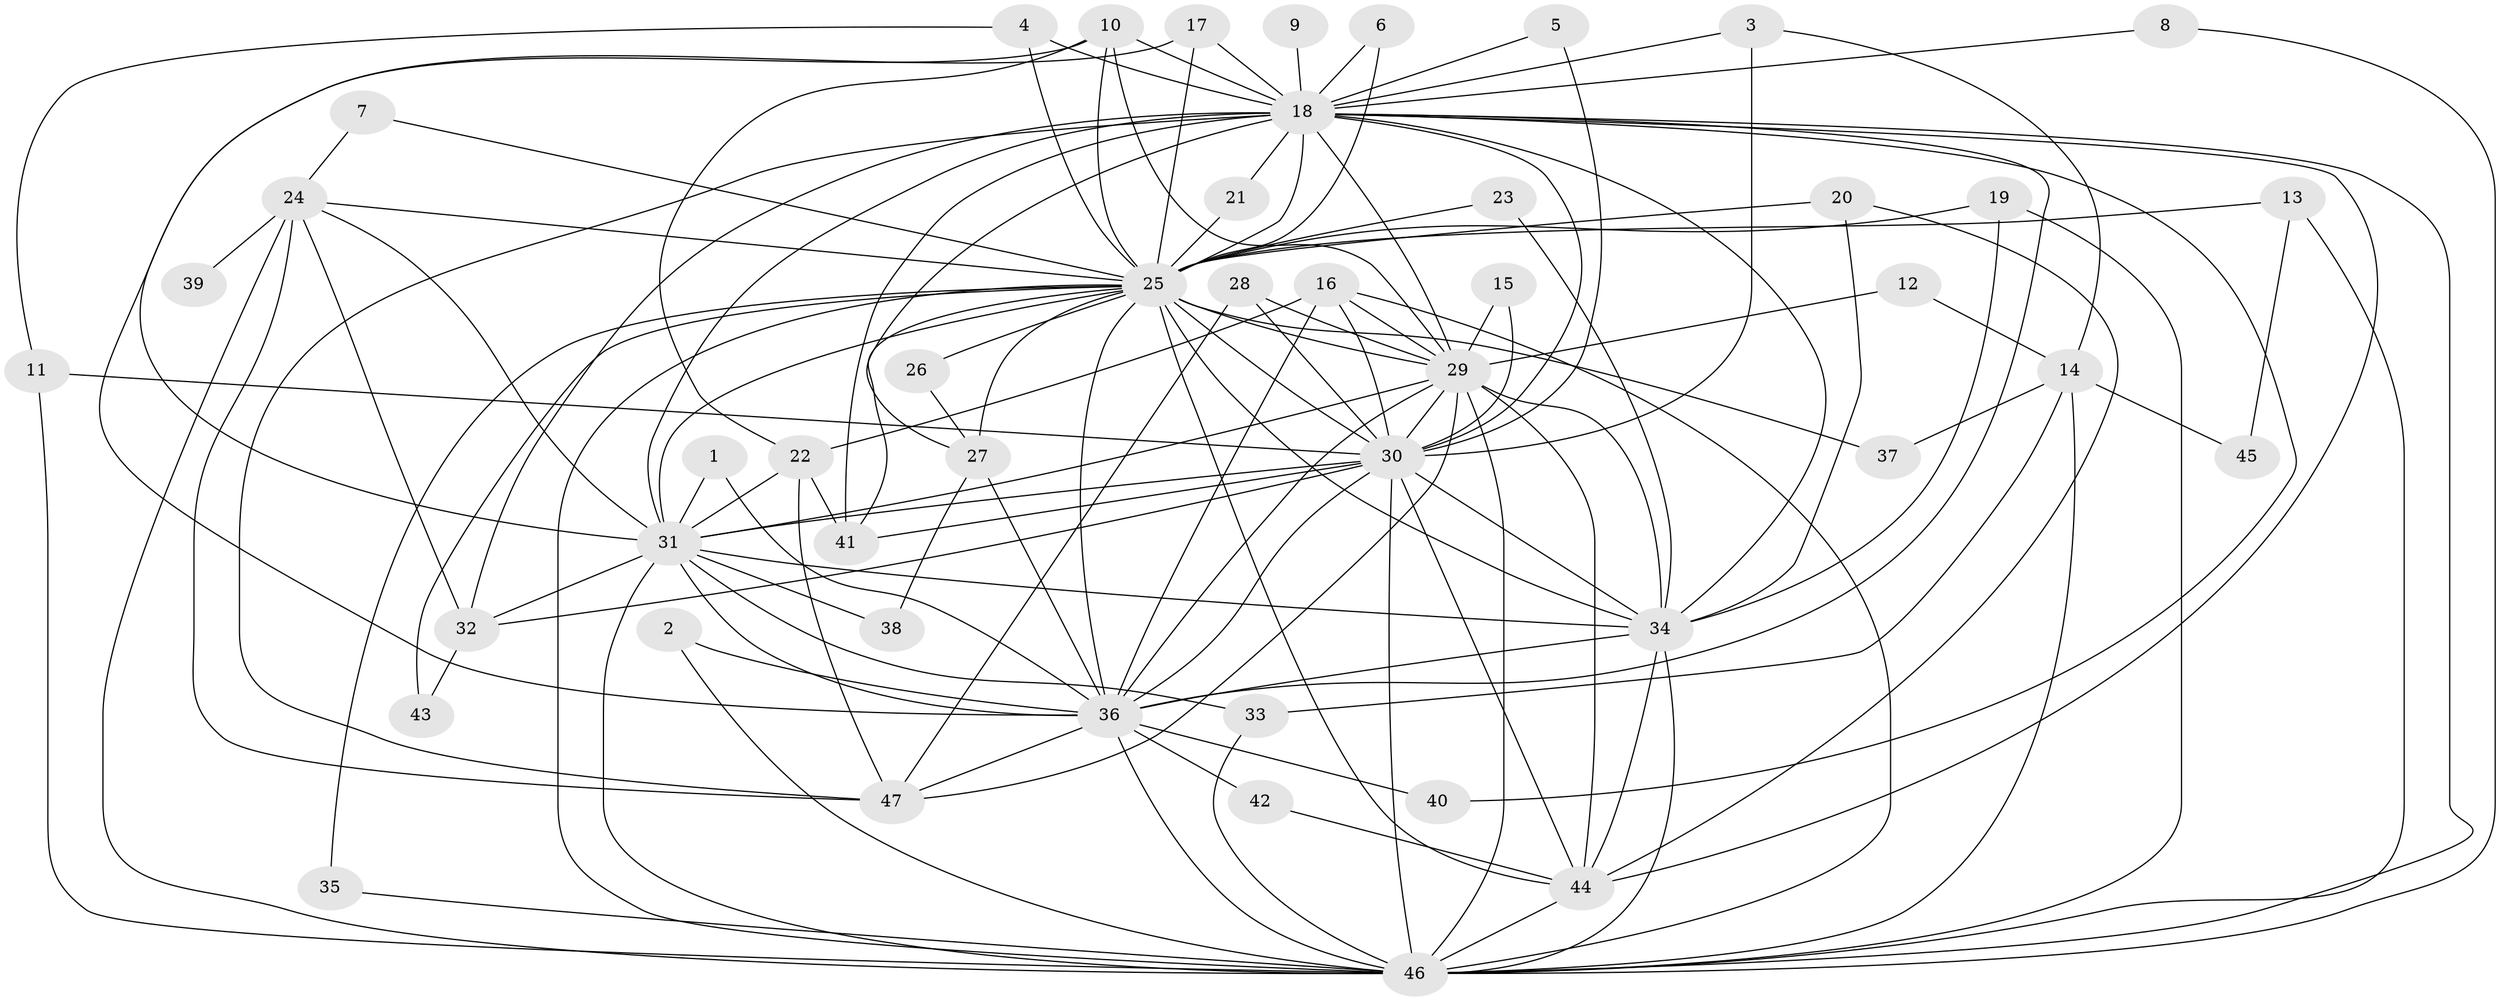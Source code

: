 // original degree distribution, {18: 0.03225806451612903, 20: 0.010752688172043012, 12: 0.010752688172043012, 27: 0.010752688172043012, 22: 0.010752688172043012, 15: 0.010752688172043012, 19: 0.010752688172043012, 17: 0.010752688172043012, 2: 0.5161290322580645, 7: 0.021505376344086023, 8: 0.021505376344086023, 3: 0.21505376344086022, 4: 0.06451612903225806, 6: 0.010752688172043012, 5: 0.043010752688172046}
// Generated by graph-tools (version 1.1) at 2025/49/03/09/25 03:49:44]
// undirected, 47 vertices, 128 edges
graph export_dot {
graph [start="1"]
  node [color=gray90,style=filled];
  1;
  2;
  3;
  4;
  5;
  6;
  7;
  8;
  9;
  10;
  11;
  12;
  13;
  14;
  15;
  16;
  17;
  18;
  19;
  20;
  21;
  22;
  23;
  24;
  25;
  26;
  27;
  28;
  29;
  30;
  31;
  32;
  33;
  34;
  35;
  36;
  37;
  38;
  39;
  40;
  41;
  42;
  43;
  44;
  45;
  46;
  47;
  1 -- 31 [weight=1.0];
  1 -- 36 [weight=1.0];
  2 -- 36 [weight=1.0];
  2 -- 46 [weight=1.0];
  3 -- 14 [weight=1.0];
  3 -- 18 [weight=1.0];
  3 -- 30 [weight=1.0];
  4 -- 11 [weight=1.0];
  4 -- 18 [weight=1.0];
  4 -- 25 [weight=1.0];
  5 -- 18 [weight=1.0];
  5 -- 30 [weight=1.0];
  6 -- 18 [weight=1.0];
  6 -- 25 [weight=1.0];
  7 -- 24 [weight=1.0];
  7 -- 25 [weight=1.0];
  8 -- 18 [weight=1.0];
  8 -- 46 [weight=1.0];
  9 -- 18 [weight=2.0];
  10 -- 18 [weight=2.0];
  10 -- 22 [weight=1.0];
  10 -- 25 [weight=1.0];
  10 -- 29 [weight=1.0];
  10 -- 31 [weight=1.0];
  11 -- 30 [weight=1.0];
  11 -- 46 [weight=1.0];
  12 -- 14 [weight=1.0];
  12 -- 29 [weight=1.0];
  13 -- 25 [weight=2.0];
  13 -- 45 [weight=1.0];
  13 -- 46 [weight=1.0];
  14 -- 33 [weight=1.0];
  14 -- 37 [weight=1.0];
  14 -- 45 [weight=1.0];
  14 -- 46 [weight=2.0];
  15 -- 29 [weight=1.0];
  15 -- 30 [weight=1.0];
  16 -- 22 [weight=1.0];
  16 -- 29 [weight=1.0];
  16 -- 30 [weight=1.0];
  16 -- 36 [weight=1.0];
  16 -- 46 [weight=1.0];
  17 -- 18 [weight=2.0];
  17 -- 25 [weight=1.0];
  17 -- 36 [weight=2.0];
  18 -- 21 [weight=1.0];
  18 -- 25 [weight=4.0];
  18 -- 27 [weight=2.0];
  18 -- 29 [weight=2.0];
  18 -- 30 [weight=2.0];
  18 -- 31 [weight=2.0];
  18 -- 32 [weight=2.0];
  18 -- 34 [weight=2.0];
  18 -- 36 [weight=2.0];
  18 -- 40 [weight=1.0];
  18 -- 41 [weight=2.0];
  18 -- 44 [weight=1.0];
  18 -- 46 [weight=2.0];
  18 -- 47 [weight=1.0];
  19 -- 25 [weight=1.0];
  19 -- 34 [weight=1.0];
  19 -- 46 [weight=2.0];
  20 -- 25 [weight=1.0];
  20 -- 34 [weight=1.0];
  20 -- 44 [weight=1.0];
  21 -- 25 [weight=1.0];
  22 -- 31 [weight=1.0];
  22 -- 41 [weight=1.0];
  22 -- 47 [weight=1.0];
  23 -- 25 [weight=1.0];
  23 -- 34 [weight=1.0];
  24 -- 25 [weight=1.0];
  24 -- 31 [weight=1.0];
  24 -- 32 [weight=1.0];
  24 -- 39 [weight=1.0];
  24 -- 46 [weight=1.0];
  24 -- 47 [weight=1.0];
  25 -- 26 [weight=1.0];
  25 -- 27 [weight=1.0];
  25 -- 29 [weight=3.0];
  25 -- 30 [weight=2.0];
  25 -- 31 [weight=2.0];
  25 -- 34 [weight=3.0];
  25 -- 35 [weight=1.0];
  25 -- 36 [weight=2.0];
  25 -- 37 [weight=1.0];
  25 -- 41 [weight=1.0];
  25 -- 43 [weight=1.0];
  25 -- 44 [weight=1.0];
  25 -- 46 [weight=3.0];
  26 -- 27 [weight=1.0];
  27 -- 36 [weight=1.0];
  27 -- 38 [weight=1.0];
  28 -- 29 [weight=1.0];
  28 -- 30 [weight=1.0];
  28 -- 47 [weight=1.0];
  29 -- 30 [weight=1.0];
  29 -- 31 [weight=1.0];
  29 -- 34 [weight=2.0];
  29 -- 36 [weight=1.0];
  29 -- 44 [weight=1.0];
  29 -- 46 [weight=1.0];
  29 -- 47 [weight=1.0];
  30 -- 31 [weight=1.0];
  30 -- 32 [weight=1.0];
  30 -- 34 [weight=2.0];
  30 -- 36 [weight=1.0];
  30 -- 41 [weight=1.0];
  30 -- 44 [weight=1.0];
  30 -- 46 [weight=1.0];
  31 -- 32 [weight=1.0];
  31 -- 33 [weight=1.0];
  31 -- 34 [weight=2.0];
  31 -- 36 [weight=1.0];
  31 -- 38 [weight=1.0];
  31 -- 46 [weight=1.0];
  32 -- 43 [weight=1.0];
  33 -- 46 [weight=2.0];
  34 -- 36 [weight=1.0];
  34 -- 44 [weight=1.0];
  34 -- 46 [weight=1.0];
  35 -- 46 [weight=1.0];
  36 -- 40 [weight=1.0];
  36 -- 42 [weight=1.0];
  36 -- 46 [weight=1.0];
  36 -- 47 [weight=1.0];
  42 -- 44 [weight=1.0];
  44 -- 46 [weight=1.0];
}
